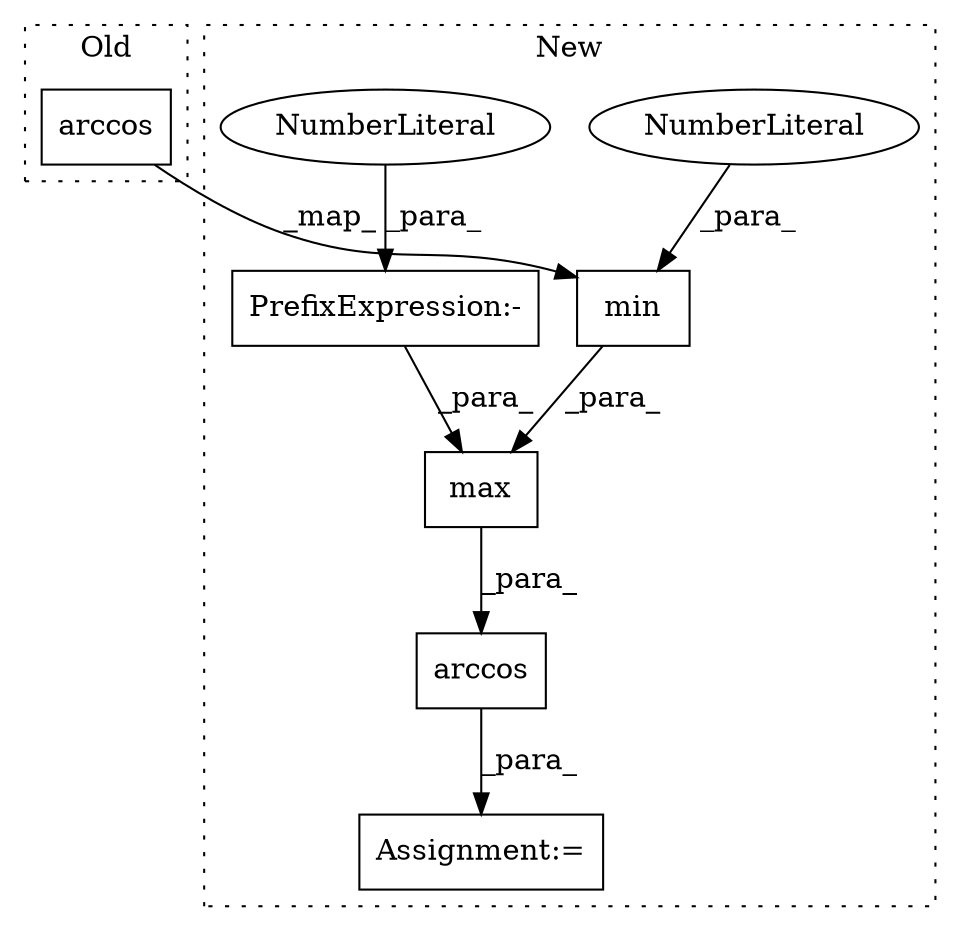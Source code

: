 digraph G {
subgraph cluster0 {
1 [label="arccos" a="32" s="915,932" l="7,1" shape="box"];
label = "Old";
style="dotted";
}
subgraph cluster1 {
2 [label="min" a="32" s="938,956" l="4,1" shape="box"];
3 [label="NumberLiteral" a="34" s="953" l="3" shape="ellipse"];
4 [label="max" a="32" s="934,962" l="4,1" shape="box"];
5 [label="Assignment:=" a="7" s="1018" l="1" shape="box"];
6 [label="PrefixExpression:-" a="38" s="958" l="1" shape="box"];
7 [label="NumberLiteral" a="34" s="959" l="3" shape="ellipse"];
8 [label="arccos" a="32" s="1026,1038" l="7,1" shape="box"];
label = "New";
style="dotted";
}
1 -> 2 [label="_map_"];
2 -> 4 [label="_para_"];
3 -> 2 [label="_para_"];
4 -> 8 [label="_para_"];
6 -> 4 [label="_para_"];
7 -> 6 [label="_para_"];
8 -> 5 [label="_para_"];
}